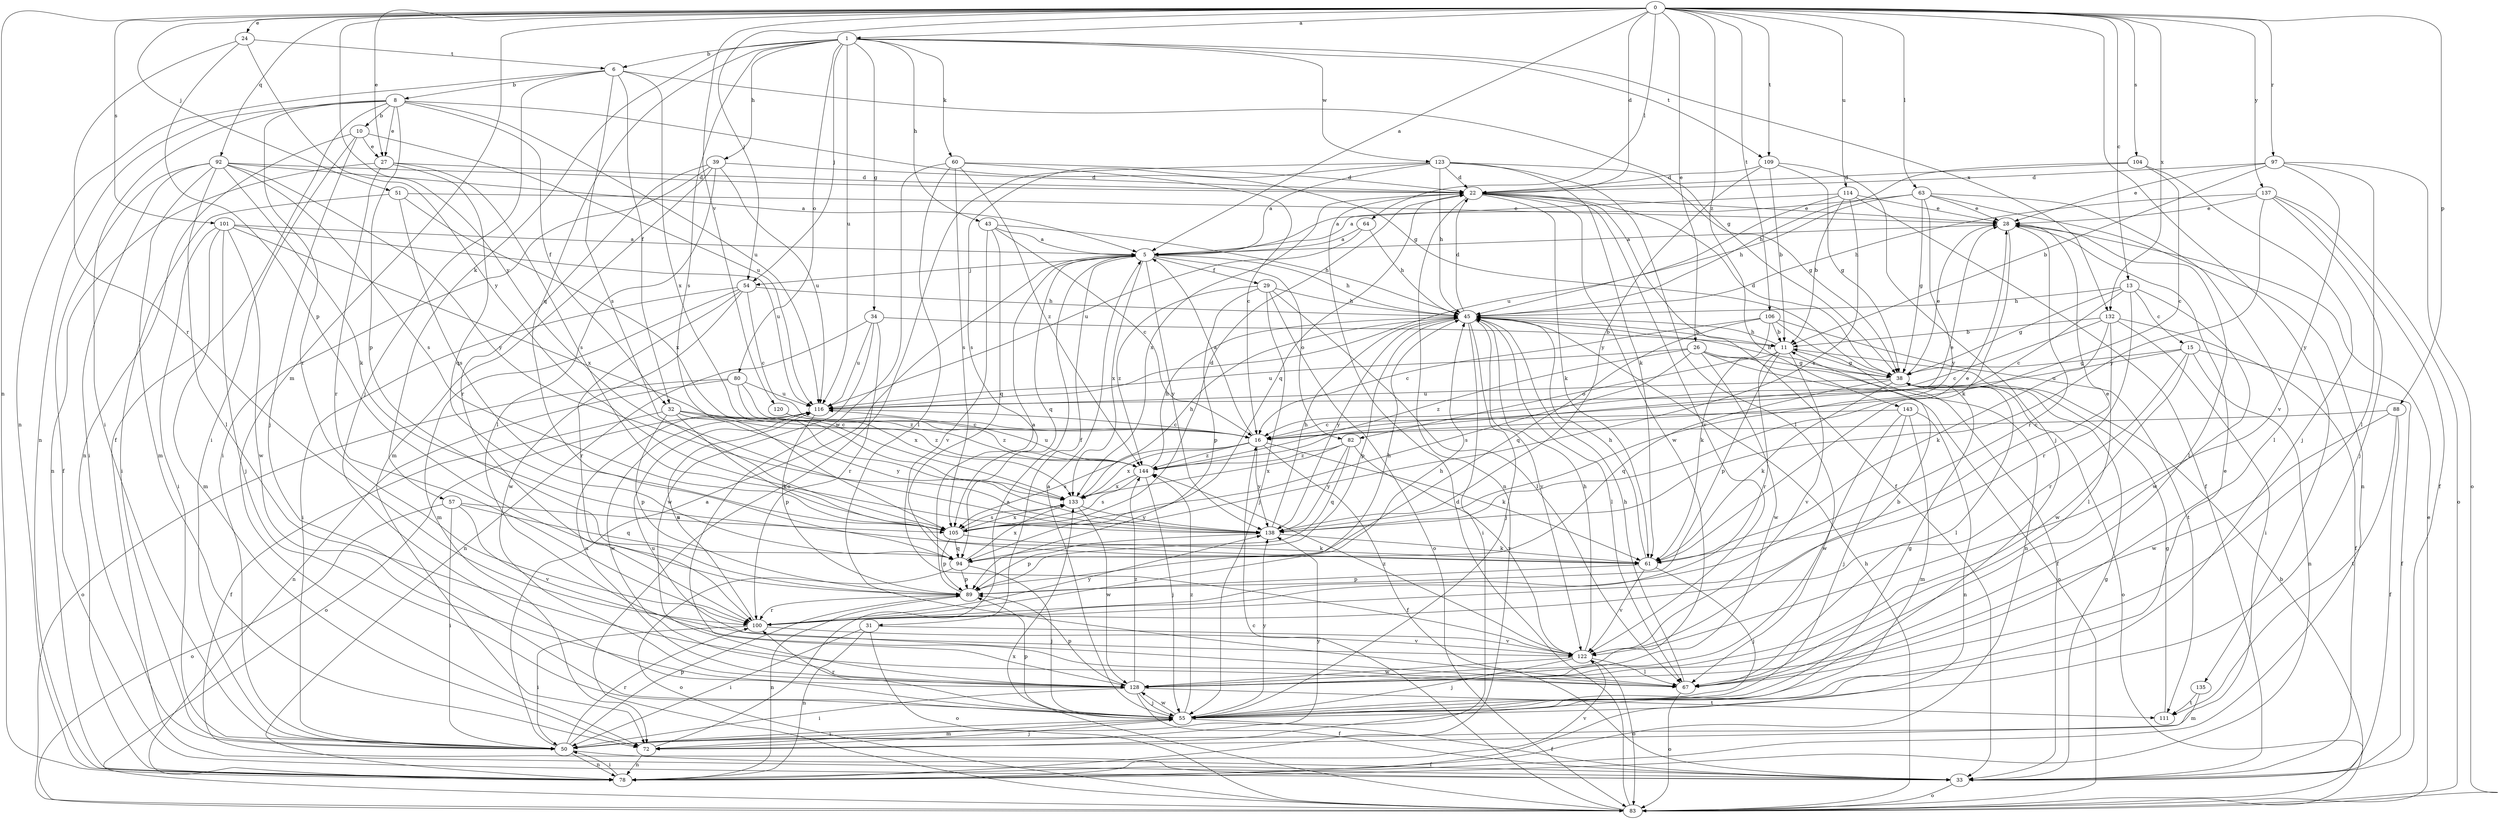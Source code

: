 strict digraph  {
0;
1;
5;
6;
8;
10;
11;
13;
15;
16;
22;
24;
26;
27;
28;
29;
31;
32;
33;
34;
38;
39;
43;
45;
50;
51;
54;
55;
57;
60;
61;
63;
64;
67;
72;
78;
80;
82;
83;
88;
89;
92;
94;
97;
100;
101;
104;
105;
106;
109;
111;
114;
116;
120;
122;
123;
128;
132;
133;
135;
137;
138;
143;
144;
0 -> 1  [label=a];
0 -> 5  [label=a];
0 -> 13  [label=c];
0 -> 22  [label=d];
0 -> 24  [label=e];
0 -> 26  [label=e];
0 -> 27  [label=e];
0 -> 51  [label=j];
0 -> 54  [label=j];
0 -> 63  [label=l];
0 -> 64  [label=l];
0 -> 72  [label=m];
0 -> 78  [label=n];
0 -> 88  [label=p];
0 -> 92  [label=q];
0 -> 97  [label=r];
0 -> 101  [label=s];
0 -> 104  [label=s];
0 -> 106  [label=t];
0 -> 109  [label=t];
0 -> 114  [label=u];
0 -> 120  [label=v];
0 -> 132  [label=x];
0 -> 135  [label=y];
0 -> 137  [label=y];
0 -> 138  [label=y];
0 -> 143  [label=z];
1 -> 6  [label=b];
1 -> 34  [label=g];
1 -> 39  [label=h];
1 -> 43  [label=h];
1 -> 54  [label=j];
1 -> 57  [label=k];
1 -> 60  [label=k];
1 -> 80  [label=o];
1 -> 94  [label=q];
1 -> 105  [label=s];
1 -> 109  [label=t];
1 -> 116  [label=u];
1 -> 123  [label=w];
1 -> 132  [label=x];
5 -> 29  [label=f];
5 -> 31  [label=f];
5 -> 45  [label=h];
5 -> 54  [label=j];
5 -> 82  [label=o];
5 -> 94  [label=q];
5 -> 133  [label=x];
5 -> 138  [label=y];
6 -> 8  [label=b];
6 -> 32  [label=f];
6 -> 38  [label=g];
6 -> 55  [label=j];
6 -> 78  [label=n];
6 -> 105  [label=s];
6 -> 133  [label=x];
8 -> 10  [label=b];
8 -> 27  [label=e];
8 -> 32  [label=f];
8 -> 33  [label=f];
8 -> 38  [label=g];
8 -> 50  [label=i];
8 -> 78  [label=n];
8 -> 89  [label=p];
8 -> 100  [label=r];
8 -> 116  [label=u];
10 -> 27  [label=e];
10 -> 50  [label=i];
10 -> 55  [label=j];
10 -> 78  [label=n];
10 -> 116  [label=u];
11 -> 38  [label=g];
11 -> 45  [label=h];
11 -> 82  [label=o];
11 -> 89  [label=p];
11 -> 100  [label=r];
11 -> 122  [label=v];
13 -> 15  [label=c];
13 -> 16  [label=c];
13 -> 38  [label=g];
13 -> 45  [label=h];
13 -> 100  [label=r];
13 -> 128  [label=w];
15 -> 33  [label=f];
15 -> 38  [label=g];
15 -> 78  [label=n];
15 -> 100  [label=r];
15 -> 116  [label=u];
15 -> 128  [label=w];
16 -> 5  [label=a];
16 -> 33  [label=f];
16 -> 61  [label=k];
16 -> 105  [label=s];
16 -> 133  [label=x];
16 -> 138  [label=y];
16 -> 144  [label=z];
22 -> 28  [label=e];
22 -> 33  [label=f];
22 -> 61  [label=k];
22 -> 78  [label=n];
22 -> 94  [label=q];
22 -> 122  [label=v];
22 -> 128  [label=w];
22 -> 133  [label=x];
24 -> 89  [label=p];
24 -> 100  [label=r];
24 -> 138  [label=y];
24 -> 6  [label=t];
26 -> 33  [label=f];
26 -> 38  [label=g];
26 -> 83  [label=o];
26 -> 105  [label=s];
26 -> 116  [label=u];
26 -> 128  [label=w];
26 -> 144  [label=z];
27 -> 22  [label=d];
27 -> 78  [label=n];
27 -> 94  [label=q];
27 -> 100  [label=r];
27 -> 105  [label=s];
28 -> 5  [label=a];
28 -> 61  [label=k];
28 -> 67  [label=l];
28 -> 100  [label=r];
29 -> 45  [label=h];
29 -> 55  [label=j];
29 -> 67  [label=l];
29 -> 83  [label=o];
29 -> 89  [label=p];
29 -> 144  [label=z];
31 -> 50  [label=i];
31 -> 78  [label=n];
31 -> 83  [label=o];
31 -> 122  [label=v];
32 -> 16  [label=c];
32 -> 33  [label=f];
32 -> 61  [label=k];
32 -> 89  [label=p];
32 -> 138  [label=y];
32 -> 144  [label=z];
33 -> 38  [label=g];
33 -> 83  [label=o];
34 -> 11  [label=b];
34 -> 78  [label=n];
34 -> 100  [label=r];
34 -> 116  [label=u];
34 -> 128  [label=w];
38 -> 22  [label=d];
38 -> 28  [label=e];
38 -> 45  [label=h];
38 -> 61  [label=k];
38 -> 67  [label=l];
38 -> 83  [label=o];
38 -> 94  [label=q];
38 -> 116  [label=u];
39 -> 22  [label=d];
39 -> 50  [label=i];
39 -> 67  [label=l];
39 -> 72  [label=m];
39 -> 100  [label=r];
39 -> 116  [label=u];
43 -> 5  [label=a];
43 -> 16  [label=c];
43 -> 45  [label=h];
43 -> 94  [label=q];
43 -> 122  [label=v];
45 -> 11  [label=b];
45 -> 22  [label=d];
45 -> 50  [label=i];
45 -> 55  [label=j];
45 -> 67  [label=l];
45 -> 89  [label=p];
45 -> 122  [label=v];
45 -> 138  [label=y];
50 -> 5  [label=a];
50 -> 33  [label=f];
50 -> 78  [label=n];
50 -> 89  [label=p];
50 -> 100  [label=r];
50 -> 138  [label=y];
51 -> 28  [label=e];
51 -> 50  [label=i];
51 -> 105  [label=s];
51 -> 133  [label=x];
54 -> 16  [label=c];
54 -> 45  [label=h];
54 -> 50  [label=i];
54 -> 72  [label=m];
54 -> 100  [label=r];
54 -> 128  [label=w];
55 -> 5  [label=a];
55 -> 28  [label=e];
55 -> 33  [label=f];
55 -> 38  [label=g];
55 -> 50  [label=i];
55 -> 72  [label=m];
55 -> 89  [label=p];
55 -> 100  [label=r];
55 -> 128  [label=w];
55 -> 138  [label=y];
55 -> 144  [label=z];
57 -> 50  [label=i];
57 -> 83  [label=o];
57 -> 94  [label=q];
57 -> 105  [label=s];
57 -> 122  [label=v];
60 -> 16  [label=c];
60 -> 22  [label=d];
60 -> 67  [label=l];
60 -> 105  [label=s];
60 -> 128  [label=w];
60 -> 144  [label=z];
61 -> 28  [label=e];
61 -> 45  [label=h];
61 -> 55  [label=j];
61 -> 89  [label=p];
61 -> 122  [label=v];
63 -> 5  [label=a];
63 -> 28  [label=e];
63 -> 38  [label=g];
63 -> 45  [label=h];
63 -> 67  [label=l];
63 -> 78  [label=n];
63 -> 138  [label=y];
64 -> 5  [label=a];
64 -> 45  [label=h];
64 -> 116  [label=u];
67 -> 45  [label=h];
67 -> 83  [label=o];
67 -> 116  [label=u];
72 -> 5  [label=a];
72 -> 55  [label=j];
72 -> 78  [label=n];
78 -> 50  [label=i];
78 -> 122  [label=v];
80 -> 78  [label=n];
80 -> 83  [label=o];
80 -> 116  [label=u];
80 -> 133  [label=x];
80 -> 144  [label=z];
82 -> 94  [label=q];
82 -> 122  [label=v];
82 -> 133  [label=x];
82 -> 138  [label=y];
82 -> 144  [label=z];
83 -> 11  [label=b];
83 -> 16  [label=c];
83 -> 22  [label=d];
83 -> 28  [label=e];
83 -> 45  [label=h];
83 -> 133  [label=x];
88 -> 16  [label=c];
88 -> 33  [label=f];
88 -> 111  [label=t];
88 -> 128  [label=w];
89 -> 5  [label=a];
89 -> 45  [label=h];
89 -> 78  [label=n];
89 -> 100  [label=r];
92 -> 5  [label=a];
92 -> 22  [label=d];
92 -> 33  [label=f];
92 -> 50  [label=i];
92 -> 61  [label=k];
92 -> 67  [label=l];
92 -> 72  [label=m];
92 -> 105  [label=s];
92 -> 138  [label=y];
94 -> 55  [label=j];
94 -> 83  [label=o];
94 -> 89  [label=p];
94 -> 133  [label=x];
97 -> 11  [label=b];
97 -> 22  [label=d];
97 -> 28  [label=e];
97 -> 67  [label=l];
97 -> 83  [label=o];
97 -> 122  [label=v];
100 -> 45  [label=h];
100 -> 50  [label=i];
100 -> 116  [label=u];
100 -> 122  [label=v];
100 -> 138  [label=y];
101 -> 5  [label=a];
101 -> 50  [label=i];
101 -> 55  [label=j];
101 -> 72  [label=m];
101 -> 116  [label=u];
101 -> 128  [label=w];
101 -> 133  [label=x];
104 -> 16  [label=c];
104 -> 22  [label=d];
104 -> 45  [label=h];
104 -> 55  [label=j];
105 -> 22  [label=d];
105 -> 61  [label=k];
105 -> 89  [label=p];
105 -> 94  [label=q];
105 -> 133  [label=x];
106 -> 11  [label=b];
106 -> 16  [label=c];
106 -> 61  [label=k];
106 -> 78  [label=n];
106 -> 94  [label=q];
106 -> 111  [label=t];
109 -> 11  [label=b];
109 -> 22  [label=d];
109 -> 38  [label=g];
109 -> 55  [label=j];
109 -> 138  [label=y];
111 -> 38  [label=g];
114 -> 5  [label=a];
114 -> 11  [label=b];
114 -> 28  [label=e];
114 -> 33  [label=f];
114 -> 105  [label=s];
114 -> 116  [label=u];
116 -> 16  [label=c];
116 -> 83  [label=o];
116 -> 89  [label=p];
116 -> 128  [label=w];
120 -> 16  [label=c];
120 -> 144  [label=z];
122 -> 11  [label=b];
122 -> 45  [label=h];
122 -> 55  [label=j];
122 -> 67  [label=l];
122 -> 83  [label=o];
122 -> 128  [label=w];
122 -> 144  [label=z];
123 -> 5  [label=a];
123 -> 22  [label=d];
123 -> 38  [label=g];
123 -> 45  [label=h];
123 -> 61  [label=k];
123 -> 67  [label=l];
123 -> 83  [label=o];
123 -> 105  [label=s];
128 -> 33  [label=f];
128 -> 50  [label=i];
128 -> 55  [label=j];
128 -> 89  [label=p];
128 -> 111  [label=t];
128 -> 116  [label=u];
128 -> 144  [label=z];
132 -> 11  [label=b];
132 -> 16  [label=c];
132 -> 33  [label=f];
132 -> 50  [label=i];
132 -> 61  [label=k];
132 -> 67  [label=l];
133 -> 45  [label=h];
133 -> 105  [label=s];
133 -> 128  [label=w];
133 -> 138  [label=y];
135 -> 72  [label=m];
135 -> 111  [label=t];
137 -> 28  [label=e];
137 -> 33  [label=f];
137 -> 45  [label=h];
137 -> 55  [label=j];
137 -> 83  [label=o];
137 -> 138  [label=y];
138 -> 28  [label=e];
138 -> 45  [label=h];
138 -> 61  [label=k];
138 -> 89  [label=p];
143 -> 16  [label=c];
143 -> 55  [label=j];
143 -> 72  [label=m];
143 -> 78  [label=n];
143 -> 128  [label=w];
144 -> 28  [label=e];
144 -> 45  [label=h];
144 -> 55  [label=j];
144 -> 105  [label=s];
144 -> 116  [label=u];
144 -> 133  [label=x];
}
